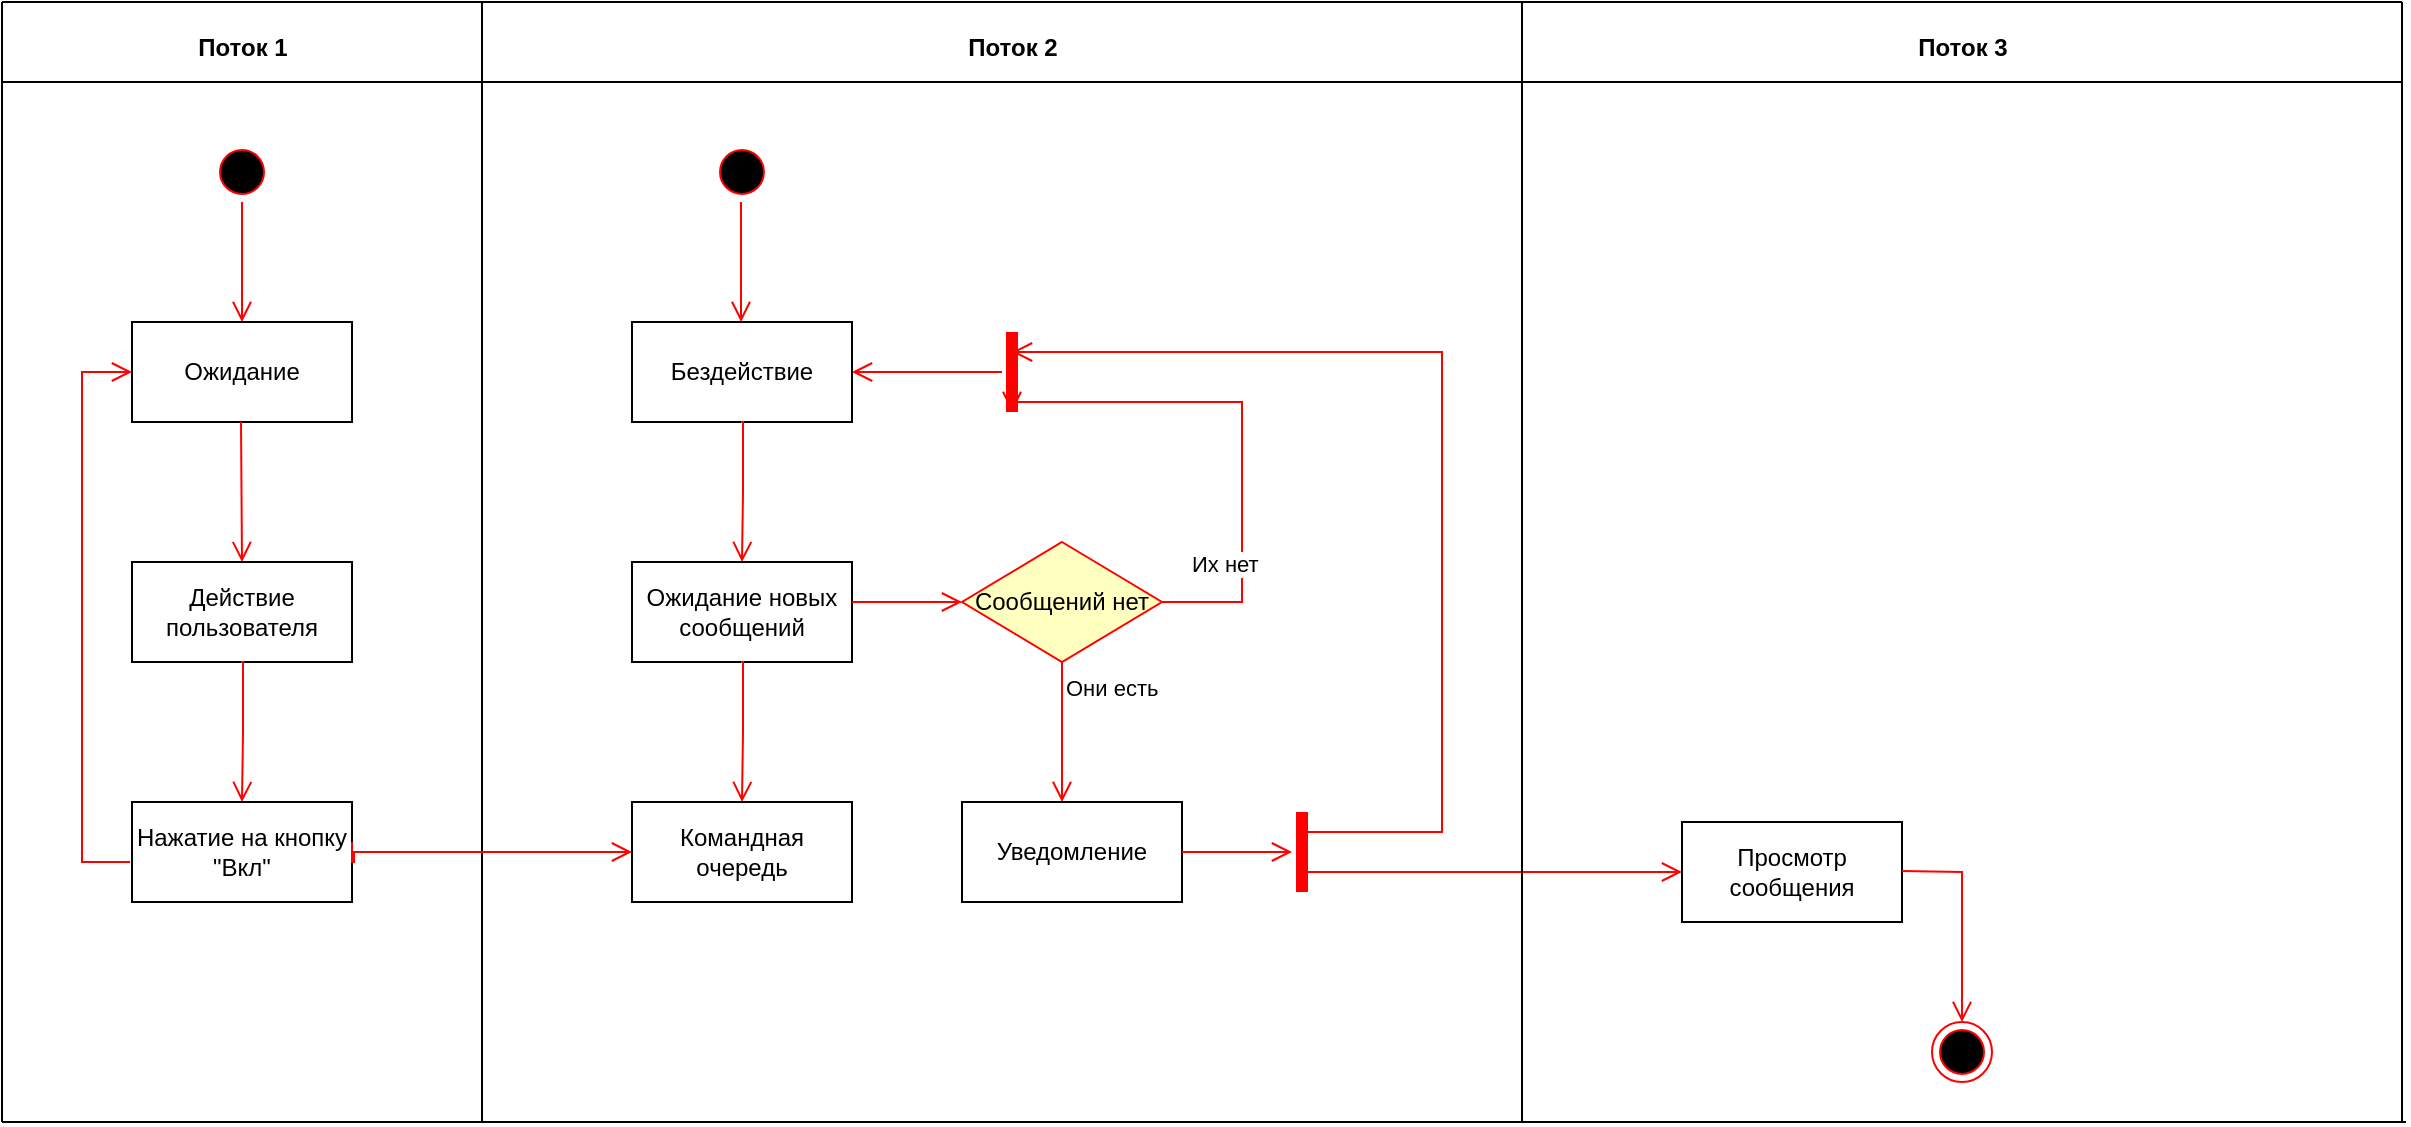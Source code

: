 <mxfile version="21.1.2" type="github">
  <diagram name="Page-1" id="s5odUGZ4UGZRrFUFLIFI">
    <mxGraphModel dx="1364" dy="730" grid="1" gridSize="10" guides="1" tooltips="1" connect="1" arrows="1" fold="1" page="1" pageScale="1" pageWidth="3300" pageHeight="4681" math="0" shadow="0">
      <root>
        <mxCell id="0" />
        <mxCell id="1" parent="0" />
        <mxCell id="0ncINhCNQhol7j3XRPfQ-1" value="" style="endArrow=none;html=1;rounded=0;" edge="1" parent="1">
          <mxGeometry width="50" height="50" relative="1" as="geometry">
            <mxPoint x="240" y="120" as="sourcePoint" />
            <mxPoint x="1440" y="120" as="targetPoint" />
          </mxGeometry>
        </mxCell>
        <mxCell id="0ncINhCNQhol7j3XRPfQ-2" value="" style="endArrow=none;html=1;rounded=0;" edge="1" parent="1">
          <mxGeometry width="50" height="50" relative="1" as="geometry">
            <mxPoint x="240" y="680" as="sourcePoint" />
            <mxPoint x="240" y="120" as="targetPoint" />
          </mxGeometry>
        </mxCell>
        <mxCell id="0ncINhCNQhol7j3XRPfQ-3" value="" style="endArrow=none;html=1;rounded=0;" edge="1" parent="1">
          <mxGeometry width="50" height="50" relative="1" as="geometry">
            <mxPoint x="240" y="160" as="sourcePoint" />
            <mxPoint x="1440" y="160" as="targetPoint" />
          </mxGeometry>
        </mxCell>
        <mxCell id="0ncINhCNQhol7j3XRPfQ-4" value="" style="endArrow=none;html=1;rounded=0;" edge="1" parent="1">
          <mxGeometry width="50" height="50" relative="1" as="geometry">
            <mxPoint x="480" y="680" as="sourcePoint" />
            <mxPoint x="480" y="120" as="targetPoint" />
          </mxGeometry>
        </mxCell>
        <mxCell id="0ncINhCNQhol7j3XRPfQ-6" value="" style="ellipse;html=1;shape=startState;fillColor=#000000;strokeColor=#ff0000;" vertex="1" parent="1">
          <mxGeometry x="345" y="190" width="30" height="30" as="geometry" />
        </mxCell>
        <mxCell id="0ncINhCNQhol7j3XRPfQ-7" value="" style="edgeStyle=orthogonalEdgeStyle;html=1;verticalAlign=bottom;endArrow=open;endSize=8;strokeColor=#ff0000;rounded=0;" edge="1" source="0ncINhCNQhol7j3XRPfQ-6" parent="1">
          <mxGeometry relative="1" as="geometry">
            <mxPoint x="360" y="280" as="targetPoint" />
          </mxGeometry>
        </mxCell>
        <mxCell id="0ncINhCNQhol7j3XRPfQ-8" value="Ожидание" style="html=1;whiteSpace=wrap;" vertex="1" parent="1">
          <mxGeometry x="305" y="280" width="110" height="50" as="geometry" />
        </mxCell>
        <mxCell id="0ncINhCNQhol7j3XRPfQ-9" value="Действие пользователя" style="html=1;whiteSpace=wrap;" vertex="1" parent="1">
          <mxGeometry x="305" y="400" width="110" height="50" as="geometry" />
        </mxCell>
        <mxCell id="0ncINhCNQhol7j3XRPfQ-11" value="" style="edgeStyle=orthogonalEdgeStyle;html=1;verticalAlign=bottom;endArrow=open;endSize=8;strokeColor=#ff0000;rounded=0;entryX=0.5;entryY=0;entryDx=0;entryDy=0;" edge="1" parent="1" target="0ncINhCNQhol7j3XRPfQ-9">
          <mxGeometry relative="1" as="geometry">
            <mxPoint x="359.5" y="390" as="targetPoint" />
            <mxPoint x="359.5" y="330" as="sourcePoint" />
          </mxGeometry>
        </mxCell>
        <mxCell id="0ncINhCNQhol7j3XRPfQ-12" value="" style="edgeStyle=orthogonalEdgeStyle;html=1;verticalAlign=bottom;endArrow=open;endSize=8;strokeColor=#ff0000;rounded=0;entryX=0.5;entryY=0;entryDx=0;entryDy=0;" edge="1" parent="1">
          <mxGeometry relative="1" as="geometry">
            <mxPoint x="360" y="520" as="targetPoint" />
            <mxPoint x="359.5" y="450" as="sourcePoint" />
            <Array as="points">
              <mxPoint x="360.5" y="450" />
              <mxPoint x="360.5" y="485" />
            </Array>
          </mxGeometry>
        </mxCell>
        <mxCell id="0ncINhCNQhol7j3XRPfQ-13" value="Нажатие на кнопку &quot;Вкл&quot;" style="html=1;whiteSpace=wrap;" vertex="1" parent="1">
          <mxGeometry x="305" y="520" width="110" height="50" as="geometry" />
        </mxCell>
        <mxCell id="0ncINhCNQhol7j3XRPfQ-15" value="" style="edgeStyle=orthogonalEdgeStyle;html=1;verticalAlign=bottom;endArrow=open;endSize=8;strokeColor=#ff0000;rounded=0;entryX=0;entryY=0.5;entryDx=0;entryDy=0;" edge="1" parent="1" target="0ncINhCNQhol7j3XRPfQ-8">
          <mxGeometry relative="1" as="geometry">
            <mxPoint x="304" y="610" as="targetPoint" />
            <mxPoint x="304" y="550" as="sourcePoint" />
            <Array as="points">
              <mxPoint x="280" y="550" />
              <mxPoint x="280" y="305" />
            </Array>
          </mxGeometry>
        </mxCell>
        <mxCell id="0ncINhCNQhol7j3XRPfQ-16" value="Поток 1" style="text;align=center;fontStyle=1;verticalAlign=middle;spacingLeft=3;spacingRight=3;strokeColor=none;rotatable=0;points=[[0,0.5],[1,0.5]];portConstraint=eastwest;html=1;" vertex="1" parent="1">
          <mxGeometry x="320" y="130" width="80" height="26" as="geometry" />
        </mxCell>
        <mxCell id="0ncINhCNQhol7j3XRPfQ-18" value="Поток 2" style="text;align=center;fontStyle=1;verticalAlign=middle;spacingLeft=3;spacingRight=3;strokeColor=none;rotatable=0;points=[[0,0.5],[1,0.5]];portConstraint=eastwest;html=1;" vertex="1" parent="1">
          <mxGeometry x="705" y="130" width="80" height="26" as="geometry" />
        </mxCell>
        <mxCell id="0ncINhCNQhol7j3XRPfQ-19" value="" style="ellipse;html=1;shape=startState;fillColor=#000000;strokeColor=#ff0000;" vertex="1" parent="1">
          <mxGeometry x="595" y="190" width="30" height="30" as="geometry" />
        </mxCell>
        <mxCell id="0ncINhCNQhol7j3XRPfQ-20" value="" style="edgeStyle=orthogonalEdgeStyle;html=1;verticalAlign=bottom;endArrow=open;endSize=8;strokeColor=#ff0000;rounded=0;" edge="1" parent="1">
          <mxGeometry relative="1" as="geometry">
            <mxPoint x="609.5" y="280" as="targetPoint" />
            <mxPoint x="609.5" y="220" as="sourcePoint" />
          </mxGeometry>
        </mxCell>
        <mxCell id="0ncINhCNQhol7j3XRPfQ-21" value="Бездействие" style="html=1;whiteSpace=wrap;" vertex="1" parent="1">
          <mxGeometry x="555" y="280" width="110" height="50" as="geometry" />
        </mxCell>
        <mxCell id="0ncINhCNQhol7j3XRPfQ-22" value="Ожидание новых сообщений" style="html=1;whiteSpace=wrap;" vertex="1" parent="1">
          <mxGeometry x="555" y="400" width="110" height="50" as="geometry" />
        </mxCell>
        <mxCell id="0ncINhCNQhol7j3XRPfQ-23" value="" style="edgeStyle=orthogonalEdgeStyle;html=1;verticalAlign=bottom;endArrow=open;endSize=8;strokeColor=#ff0000;rounded=0;entryX=0.5;entryY=0;entryDx=0;entryDy=0;" edge="1" parent="1">
          <mxGeometry relative="1" as="geometry">
            <mxPoint x="610" y="400" as="targetPoint" />
            <mxPoint x="609.5" y="330" as="sourcePoint" />
            <Array as="points">
              <mxPoint x="610.5" y="330" />
              <mxPoint x="610.5" y="365" />
            </Array>
          </mxGeometry>
        </mxCell>
        <mxCell id="0ncINhCNQhol7j3XRPfQ-24" value="Командная очередь" style="html=1;whiteSpace=wrap;" vertex="1" parent="1">
          <mxGeometry x="555" y="520" width="110" height="50" as="geometry" />
        </mxCell>
        <mxCell id="0ncINhCNQhol7j3XRPfQ-26" value="" style="edgeStyle=orthogonalEdgeStyle;html=1;verticalAlign=bottom;endArrow=open;endSize=8;strokeColor=#ff0000;rounded=0;entryX=0.5;entryY=0;entryDx=0;entryDy=0;" edge="1" parent="1">
          <mxGeometry relative="1" as="geometry">
            <mxPoint x="610" y="520" as="targetPoint" />
            <mxPoint x="609.5" y="450" as="sourcePoint" />
            <Array as="points">
              <mxPoint x="610.5" y="450" />
              <mxPoint x="610.5" y="485" />
            </Array>
          </mxGeometry>
        </mxCell>
        <mxCell id="0ncINhCNQhol7j3XRPfQ-27" value="" style="edgeStyle=orthogonalEdgeStyle;html=1;verticalAlign=bottom;endArrow=open;endSize=8;strokeColor=#ff0000;rounded=0;entryX=0;entryY=0.5;entryDx=0;entryDy=0;" edge="1" parent="1" target="0ncINhCNQhol7j3XRPfQ-24">
          <mxGeometry relative="1" as="geometry">
            <mxPoint x="416" y="610" as="targetPoint" />
            <mxPoint x="415" y="540" as="sourcePoint" />
            <Array as="points">
              <mxPoint x="415" y="550" />
              <mxPoint x="416" y="550" />
              <mxPoint x="416" y="545" />
            </Array>
          </mxGeometry>
        </mxCell>
        <mxCell id="0ncINhCNQhol7j3XRPfQ-29" value="" style="edgeStyle=orthogonalEdgeStyle;html=1;verticalAlign=bottom;endArrow=open;endSize=8;strokeColor=#ff0000;rounded=0;" edge="1" parent="1">
          <mxGeometry relative="1" as="geometry">
            <mxPoint x="720" y="420" as="targetPoint" />
            <mxPoint x="665" y="420" as="sourcePoint" />
            <Array as="points">
              <mxPoint x="720" y="420" />
              <mxPoint x="720" y="420" />
            </Array>
          </mxGeometry>
        </mxCell>
        <mxCell id="0ncINhCNQhol7j3XRPfQ-30" value="Сообщений нет" style="rhombus;whiteSpace=wrap;html=1;fontColor=#000000;fillColor=#ffffc0;strokeColor=#ff0000;" vertex="1" parent="1">
          <mxGeometry x="720" y="390" width="100" height="60" as="geometry" />
        </mxCell>
        <mxCell id="0ncINhCNQhol7j3XRPfQ-31" value="Их нет" style="edgeStyle=orthogonalEdgeStyle;html=1;align=left;verticalAlign=bottom;endArrow=open;endSize=8;strokeColor=#ff0000;rounded=0;entryX=1;entryY=0.5;entryDx=0;entryDy=0;entryPerimeter=0;" edge="1" source="0ncINhCNQhol7j3XRPfQ-30" parent="1" target="0ncINhCNQhol7j3XRPfQ-33">
          <mxGeometry x="-0.9" y="10" relative="1" as="geometry">
            <mxPoint x="690" y="320" as="targetPoint" />
            <Array as="points">
              <mxPoint x="860" y="420" />
              <mxPoint x="860" y="320" />
              <mxPoint x="745" y="320" />
            </Array>
            <mxPoint as="offset" />
          </mxGeometry>
        </mxCell>
        <mxCell id="0ncINhCNQhol7j3XRPfQ-32" value="&lt;div&gt;Они есть&lt;/div&gt;" style="edgeStyle=orthogonalEdgeStyle;html=1;align=left;verticalAlign=top;endArrow=open;endSize=8;strokeColor=#ff0000;rounded=0;" edge="1" source="0ncINhCNQhol7j3XRPfQ-30" parent="1">
          <mxGeometry x="-1" relative="1" as="geometry">
            <mxPoint x="770" y="520" as="targetPoint" />
            <Array as="points">
              <mxPoint x="770" y="500" />
            </Array>
          </mxGeometry>
        </mxCell>
        <mxCell id="0ncINhCNQhol7j3XRPfQ-33" value="" style="shape=line;html=1;strokeWidth=6;strokeColor=#ff0000;rotation=90;" vertex="1" parent="1">
          <mxGeometry x="725" y="300" width="40" height="10" as="geometry" />
        </mxCell>
        <mxCell id="0ncINhCNQhol7j3XRPfQ-34" value="" style="edgeStyle=orthogonalEdgeStyle;html=1;verticalAlign=bottom;endArrow=open;endSize=8;strokeColor=#ff0000;rounded=0;" edge="1" source="0ncINhCNQhol7j3XRPfQ-33" parent="1">
          <mxGeometry relative="1" as="geometry">
            <mxPoint x="665" y="305" as="targetPoint" />
          </mxGeometry>
        </mxCell>
        <mxCell id="0ncINhCNQhol7j3XRPfQ-38" value="Уведомление" style="html=1;whiteSpace=wrap;" vertex="1" parent="1">
          <mxGeometry x="720" y="520" width="110" height="50" as="geometry" />
        </mxCell>
        <mxCell id="0ncINhCNQhol7j3XRPfQ-40" value="" style="edgeStyle=orthogonalEdgeStyle;html=1;verticalAlign=bottom;endArrow=open;endSize=8;strokeColor=#ff0000;rounded=0;exitX=0.75;exitY=0.5;exitDx=0;exitDy=0;exitPerimeter=0;entryX=0.25;entryY=0.5;entryDx=0;entryDy=0;entryPerimeter=0;" edge="1" source="0ncINhCNQhol7j3XRPfQ-39" parent="1" target="0ncINhCNQhol7j3XRPfQ-33">
          <mxGeometry relative="1" as="geometry">
            <mxPoint x="940" y="290" as="targetPoint" />
            <Array as="points">
              <mxPoint x="960" y="535" />
              <mxPoint x="960" y="295" />
            </Array>
          </mxGeometry>
        </mxCell>
        <mxCell id="0ncINhCNQhol7j3XRPfQ-41" value="" style="edgeStyle=orthogonalEdgeStyle;html=1;verticalAlign=bottom;endArrow=open;endSize=8;strokeColor=#ff0000;rounded=0;exitX=0.25;exitY=0.5;exitDx=0;exitDy=0;exitPerimeter=0;" edge="1" parent="1" source="0ncINhCNQhol7j3XRPfQ-39">
          <mxGeometry relative="1" as="geometry">
            <mxPoint x="1080" y="555" as="targetPoint" />
            <mxPoint x="900" y="545" as="sourcePoint" />
          </mxGeometry>
        </mxCell>
        <mxCell id="0ncINhCNQhol7j3XRPfQ-43" value="" style="edgeStyle=orthogonalEdgeStyle;html=1;verticalAlign=bottom;endArrow=open;endSize=8;strokeColor=#ff0000;rounded=0;" edge="1" parent="1" source="0ncINhCNQhol7j3XRPfQ-39">
          <mxGeometry relative="1" as="geometry">
            <mxPoint x="885" y="540" as="targetPoint" />
            <mxPoint x="830" y="540" as="sourcePoint" />
            <Array as="points">
              <mxPoint x="885" y="540" />
              <mxPoint x="885" y="540" />
            </Array>
          </mxGeometry>
        </mxCell>
        <mxCell id="0ncINhCNQhol7j3XRPfQ-45" value="" style="edgeStyle=orthogonalEdgeStyle;html=1;verticalAlign=bottom;endArrow=open;endSize=8;strokeColor=#ff0000;rounded=0;exitX=1;exitY=0.5;exitDx=0;exitDy=0;" edge="1" parent="1" source="0ncINhCNQhol7j3XRPfQ-38" target="0ncINhCNQhol7j3XRPfQ-39">
          <mxGeometry relative="1" as="geometry">
            <mxPoint x="885" y="540" as="targetPoint" />
            <mxPoint x="830" y="540" as="sourcePoint" />
            <Array as="points" />
          </mxGeometry>
        </mxCell>
        <mxCell id="0ncINhCNQhol7j3XRPfQ-39" value="" style="shape=line;html=1;strokeWidth=6;strokeColor=#ff0000;rotation=-90;" vertex="1" parent="1">
          <mxGeometry x="870" y="540" width="40" height="10" as="geometry" />
        </mxCell>
        <mxCell id="0ncINhCNQhol7j3XRPfQ-46" value="" style="endArrow=none;html=1;rounded=0;" edge="1" parent="1">
          <mxGeometry width="50" height="50" relative="1" as="geometry">
            <mxPoint x="1440" y="680" as="sourcePoint" />
            <mxPoint x="1440" y="120" as="targetPoint" />
          </mxGeometry>
        </mxCell>
        <mxCell id="0ncINhCNQhol7j3XRPfQ-47" value="" style="endArrow=none;html=1;rounded=0;" edge="1" parent="1">
          <mxGeometry width="50" height="50" relative="1" as="geometry">
            <mxPoint x="1000" y="680" as="sourcePoint" />
            <mxPoint x="1000" y="120" as="targetPoint" />
          </mxGeometry>
        </mxCell>
        <mxCell id="0ncINhCNQhol7j3XRPfQ-48" value="" style="endArrow=none;html=1;rounded=0;" edge="1" parent="1">
          <mxGeometry width="50" height="50" relative="1" as="geometry">
            <mxPoint x="240" y="680" as="sourcePoint" />
            <mxPoint x="1442" y="680" as="targetPoint" />
          </mxGeometry>
        </mxCell>
        <mxCell id="0ncINhCNQhol7j3XRPfQ-50" value="&lt;div&gt;Поток 3&lt;/div&gt;" style="text;align=center;fontStyle=1;verticalAlign=middle;spacingLeft=3;spacingRight=3;strokeColor=none;rotatable=0;points=[[0,0.5],[1,0.5]];portConstraint=eastwest;html=1;" vertex="1" parent="1">
          <mxGeometry x="1180" y="130" width="80" height="26" as="geometry" />
        </mxCell>
        <mxCell id="0ncINhCNQhol7j3XRPfQ-51" value="Просмотр сообщения" style="html=1;whiteSpace=wrap;" vertex="1" parent="1">
          <mxGeometry x="1080" y="530" width="110" height="50" as="geometry" />
        </mxCell>
        <mxCell id="0ncINhCNQhol7j3XRPfQ-52" value="" style="ellipse;html=1;shape=endState;fillColor=#000000;strokeColor=#ff0000;" vertex="1" parent="1">
          <mxGeometry x="1205" y="630" width="30" height="30" as="geometry" />
        </mxCell>
        <mxCell id="0ncINhCNQhol7j3XRPfQ-53" value="" style="edgeStyle=orthogonalEdgeStyle;html=1;verticalAlign=bottom;endArrow=open;endSize=8;strokeColor=#ff0000;rounded=0;exitX=1;exitY=0.5;exitDx=0;exitDy=0;entryX=0.5;entryY=0;entryDx=0;entryDy=0;" edge="1" parent="1" target="0ncINhCNQhol7j3XRPfQ-52">
          <mxGeometry relative="1" as="geometry">
            <mxPoint x="1245" y="554.5" as="targetPoint" />
            <mxPoint x="1190" y="554.5" as="sourcePoint" />
            <Array as="points" />
          </mxGeometry>
        </mxCell>
      </root>
    </mxGraphModel>
  </diagram>
</mxfile>
